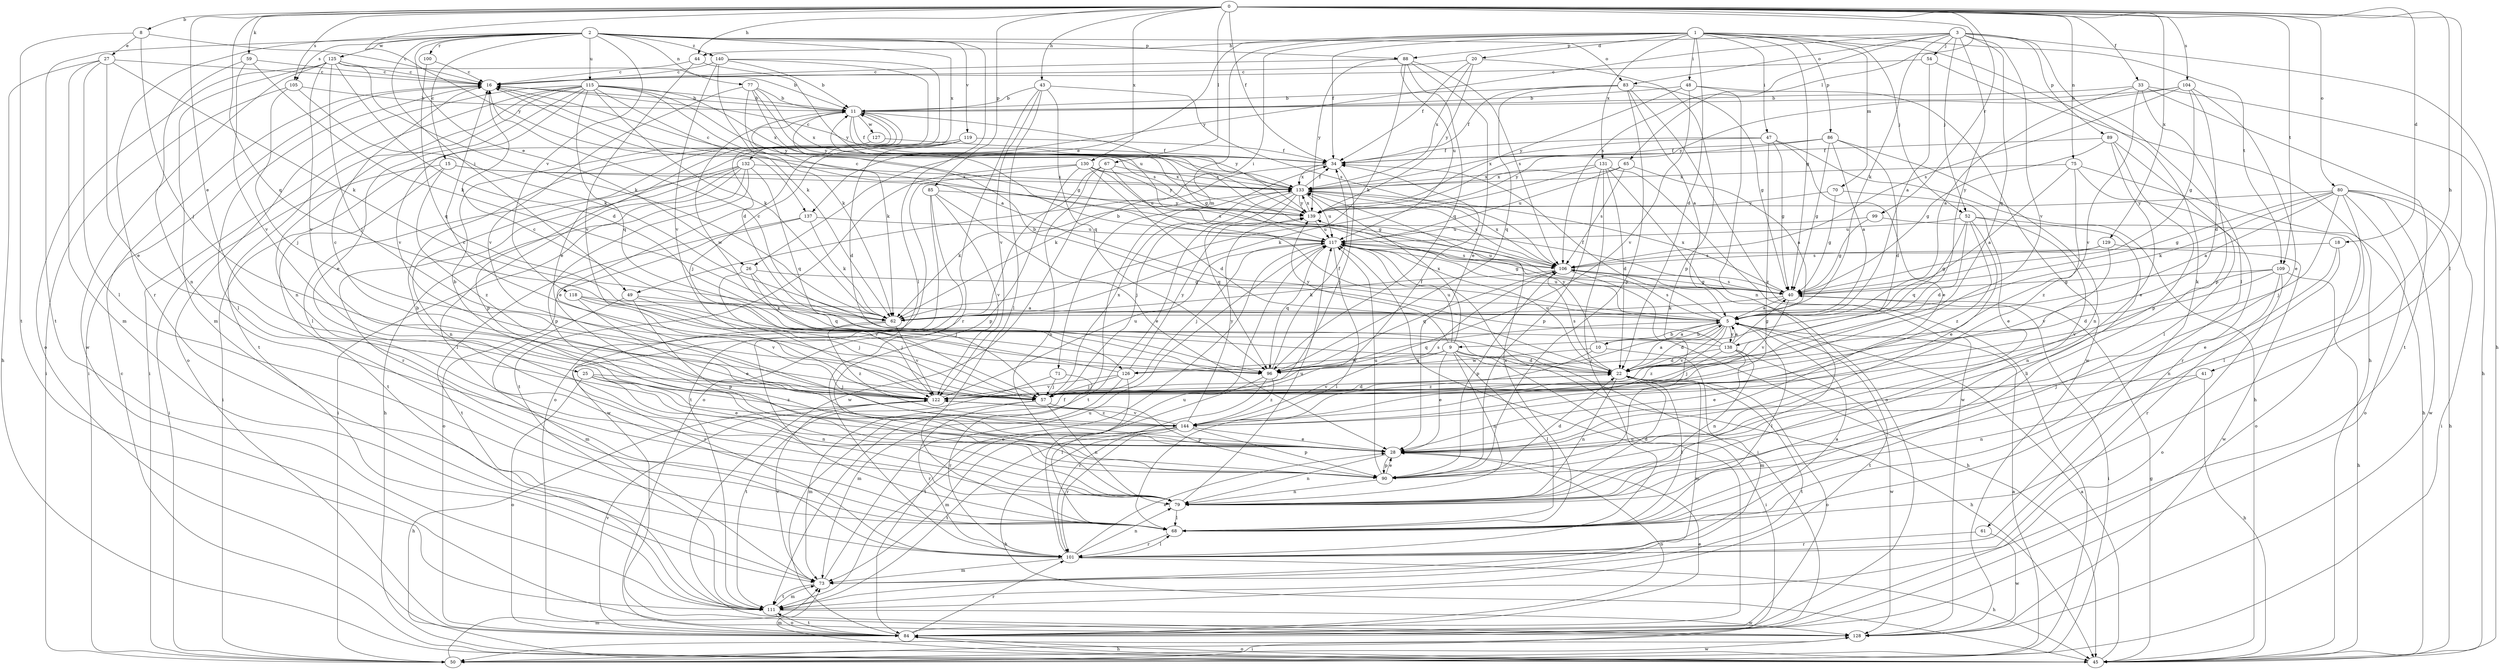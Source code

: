strict digraph  {
0;
1;
2;
3;
5;
8;
9;
10;
11;
15;
16;
18;
20;
22;
25;
26;
27;
28;
33;
34;
40;
41;
43;
44;
45;
47;
48;
49;
50;
52;
54;
57;
59;
61;
62;
65;
67;
68;
70;
71;
73;
75;
77;
79;
80;
83;
84;
85;
86;
88;
89;
90;
96;
99;
100;
101;
104;
105;
106;
109;
111;
115;
117;
118;
119;
122;
125;
126;
127;
128;
129;
130;
131;
132;
133;
137;
138;
139;
140;
144;
0 -> 8  [label=b];
0 -> 18  [label=d];
0 -> 25  [label=e];
0 -> 33  [label=f];
0 -> 34  [label=f];
0 -> 41  [label=h];
0 -> 43  [label=h];
0 -> 44  [label=h];
0 -> 59  [label=k];
0 -> 65  [label=l];
0 -> 67  [label=l];
0 -> 68  [label=l];
0 -> 75  [label=n];
0 -> 80  [label=o];
0 -> 85  [label=p];
0 -> 96  [label=q];
0 -> 99  [label=r];
0 -> 104  [label=s];
0 -> 105  [label=s];
0 -> 109  [label=t];
0 -> 129  [label=x];
0 -> 130  [label=x];
0 -> 137  [label=y];
1 -> 20  [label=d];
1 -> 22  [label=d];
1 -> 26  [label=e];
1 -> 34  [label=f];
1 -> 40  [label=g];
1 -> 44  [label=h];
1 -> 47  [label=i];
1 -> 48  [label=i];
1 -> 49  [label=i];
1 -> 52  [label=j];
1 -> 61  [label=k];
1 -> 70  [label=m];
1 -> 71  [label=m];
1 -> 86  [label=p];
1 -> 109  [label=t];
1 -> 131  [label=x];
2 -> 15  [label=c];
2 -> 26  [label=e];
2 -> 49  [label=i];
2 -> 68  [label=l];
2 -> 77  [label=n];
2 -> 83  [label=o];
2 -> 88  [label=p];
2 -> 100  [label=r];
2 -> 101  [label=r];
2 -> 105  [label=s];
2 -> 111  [label=t];
2 -> 115  [label=u];
2 -> 118  [label=v];
2 -> 119  [label=v];
2 -> 125  [label=w];
2 -> 132  [label=x];
2 -> 140  [label=z];
3 -> 45  [label=h];
3 -> 52  [label=j];
3 -> 54  [label=j];
3 -> 62  [label=k];
3 -> 68  [label=l];
3 -> 83  [label=o];
3 -> 88  [label=p];
3 -> 89  [label=p];
3 -> 96  [label=q];
3 -> 106  [label=s];
3 -> 122  [label=v];
3 -> 137  [label=y];
3 -> 138  [label=y];
5 -> 9  [label=b];
5 -> 10  [label=b];
5 -> 11  [label=b];
5 -> 22  [label=d];
5 -> 34  [label=f];
5 -> 68  [label=l];
5 -> 96  [label=q];
5 -> 106  [label=s];
5 -> 111  [label=t];
5 -> 117  [label=u];
5 -> 122  [label=v];
5 -> 138  [label=y];
5 -> 144  [label=z];
8 -> 16  [label=c];
8 -> 27  [label=e];
8 -> 57  [label=j];
8 -> 111  [label=t];
9 -> 22  [label=d];
9 -> 28  [label=e];
9 -> 45  [label=h];
9 -> 50  [label=i];
9 -> 68  [label=l];
9 -> 79  [label=n];
9 -> 96  [label=q];
9 -> 117  [label=u];
9 -> 126  [label=w];
9 -> 133  [label=x];
9 -> 139  [label=y];
10 -> 5  [label=a];
10 -> 73  [label=m];
10 -> 126  [label=w];
10 -> 139  [label=y];
10 -> 144  [label=z];
11 -> 34  [label=f];
11 -> 40  [label=g];
11 -> 62  [label=k];
11 -> 68  [label=l];
11 -> 126  [label=w];
11 -> 127  [label=w];
11 -> 139  [label=y];
15 -> 50  [label=i];
15 -> 106  [label=s];
15 -> 111  [label=t];
15 -> 133  [label=x];
15 -> 144  [label=z];
16 -> 11  [label=b];
16 -> 50  [label=i];
16 -> 68  [label=l];
16 -> 106  [label=s];
18 -> 28  [label=e];
18 -> 79  [label=n];
18 -> 106  [label=s];
20 -> 16  [label=c];
20 -> 34  [label=f];
20 -> 90  [label=p];
20 -> 133  [label=x];
20 -> 139  [label=y];
22 -> 5  [label=a];
22 -> 68  [label=l];
22 -> 73  [label=m];
22 -> 79  [label=n];
22 -> 84  [label=o];
22 -> 106  [label=s];
22 -> 111  [label=t];
22 -> 117  [label=u];
22 -> 122  [label=v];
25 -> 28  [label=e];
25 -> 57  [label=j];
25 -> 79  [label=n];
25 -> 84  [label=o];
25 -> 144  [label=z];
26 -> 40  [label=g];
26 -> 57  [label=j];
26 -> 96  [label=q];
26 -> 122  [label=v];
27 -> 16  [label=c];
27 -> 28  [label=e];
27 -> 45  [label=h];
27 -> 62  [label=k];
27 -> 68  [label=l];
27 -> 73  [label=m];
28 -> 11  [label=b];
28 -> 79  [label=n];
28 -> 84  [label=o];
28 -> 90  [label=p];
33 -> 5  [label=a];
33 -> 11  [label=b];
33 -> 45  [label=h];
33 -> 90  [label=p];
33 -> 111  [label=t];
33 -> 122  [label=v];
34 -> 16  [label=c];
34 -> 57  [label=j];
34 -> 62  [label=k];
34 -> 133  [label=x];
40 -> 5  [label=a];
40 -> 50  [label=i];
40 -> 62  [label=k];
40 -> 106  [label=s];
40 -> 122  [label=v];
40 -> 133  [label=x];
41 -> 45  [label=h];
41 -> 57  [label=j];
41 -> 79  [label=n];
43 -> 11  [label=b];
43 -> 68  [label=l];
43 -> 96  [label=q];
43 -> 101  [label=r];
43 -> 106  [label=s];
43 -> 122  [label=v];
44 -> 16  [label=c];
44 -> 122  [label=v];
44 -> 139  [label=y];
45 -> 5  [label=a];
45 -> 16  [label=c];
45 -> 40  [label=g];
45 -> 73  [label=m];
45 -> 84  [label=o];
47 -> 28  [label=e];
47 -> 34  [label=f];
47 -> 40  [label=g];
47 -> 45  [label=h];
47 -> 133  [label=x];
47 -> 144  [label=z];
48 -> 11  [label=b];
48 -> 79  [label=n];
48 -> 122  [label=v];
48 -> 128  [label=w];
48 -> 139  [label=y];
49 -> 57  [label=j];
49 -> 62  [label=k];
49 -> 73  [label=m];
49 -> 90  [label=p];
50 -> 5  [label=a];
50 -> 73  [label=m];
50 -> 128  [label=w];
52 -> 22  [label=d];
52 -> 28  [label=e];
52 -> 68  [label=l];
52 -> 79  [label=n];
52 -> 96  [label=q];
52 -> 117  [label=u];
52 -> 144  [label=z];
54 -> 5  [label=a];
54 -> 16  [label=c];
54 -> 45  [label=h];
57 -> 16  [label=c];
57 -> 34  [label=f];
57 -> 73  [label=m];
57 -> 79  [label=n];
57 -> 90  [label=p];
57 -> 101  [label=r];
57 -> 133  [label=x];
59 -> 16  [label=c];
59 -> 62  [label=k];
59 -> 79  [label=n];
59 -> 122  [label=v];
61 -> 101  [label=r];
61 -> 128  [label=w];
62 -> 101  [label=r];
62 -> 122  [label=v];
62 -> 144  [label=z];
65 -> 5  [label=a];
65 -> 106  [label=s];
65 -> 117  [label=u];
65 -> 133  [label=x];
67 -> 79  [label=n];
67 -> 84  [label=o];
67 -> 117  [label=u];
67 -> 128  [label=w];
67 -> 133  [label=x];
68 -> 101  [label=r];
68 -> 133  [label=x];
70 -> 28  [label=e];
70 -> 40  [label=g];
70 -> 139  [label=y];
71 -> 57  [label=j];
71 -> 101  [label=r];
71 -> 111  [label=t];
73 -> 111  [label=t];
73 -> 117  [label=u];
73 -> 122  [label=v];
75 -> 5  [label=a];
75 -> 45  [label=h];
75 -> 101  [label=r];
75 -> 133  [label=x];
75 -> 144  [label=z];
77 -> 11  [label=b];
77 -> 62  [label=k];
77 -> 117  [label=u];
77 -> 122  [label=v];
77 -> 133  [label=x];
77 -> 139  [label=y];
79 -> 11  [label=b];
79 -> 22  [label=d];
79 -> 68  [label=l];
79 -> 117  [label=u];
80 -> 5  [label=a];
80 -> 40  [label=g];
80 -> 45  [label=h];
80 -> 50  [label=i];
80 -> 57  [label=j];
80 -> 62  [label=k];
80 -> 68  [label=l];
80 -> 84  [label=o];
80 -> 128  [label=w];
80 -> 139  [label=y];
83 -> 5  [label=a];
83 -> 11  [label=b];
83 -> 34  [label=f];
83 -> 40  [label=g];
83 -> 50  [label=i];
83 -> 90  [label=p];
83 -> 96  [label=q];
84 -> 28  [label=e];
84 -> 34  [label=f];
84 -> 45  [label=h];
84 -> 101  [label=r];
84 -> 111  [label=t];
84 -> 117  [label=u];
84 -> 122  [label=v];
85 -> 28  [label=e];
85 -> 111  [label=t];
85 -> 122  [label=v];
85 -> 128  [label=w];
85 -> 139  [label=y];
86 -> 5  [label=a];
86 -> 22  [label=d];
86 -> 34  [label=f];
86 -> 40  [label=g];
86 -> 79  [label=n];
86 -> 139  [label=y];
88 -> 16  [label=c];
88 -> 28  [label=e];
88 -> 62  [label=k];
88 -> 96  [label=q];
88 -> 106  [label=s];
88 -> 117  [label=u];
88 -> 139  [label=y];
89 -> 28  [label=e];
89 -> 34  [label=f];
89 -> 40  [label=g];
89 -> 68  [label=l];
89 -> 90  [label=p];
90 -> 22  [label=d];
90 -> 28  [label=e];
90 -> 79  [label=n];
90 -> 117  [label=u];
96 -> 34  [label=f];
96 -> 101  [label=r];
96 -> 111  [label=t];
96 -> 144  [label=z];
99 -> 40  [label=g];
99 -> 84  [label=o];
99 -> 117  [label=u];
100 -> 16  [label=c];
100 -> 96  [label=q];
101 -> 5  [label=a];
101 -> 28  [label=e];
101 -> 45  [label=h];
101 -> 68  [label=l];
101 -> 73  [label=m];
101 -> 79  [label=n];
101 -> 117  [label=u];
104 -> 11  [label=b];
104 -> 22  [label=d];
104 -> 28  [label=e];
104 -> 40  [label=g];
104 -> 106  [label=s];
104 -> 139  [label=y];
105 -> 11  [label=b];
105 -> 50  [label=i];
105 -> 57  [label=j];
105 -> 62  [label=k];
106 -> 40  [label=g];
106 -> 45  [label=h];
106 -> 62  [label=k];
106 -> 90  [label=p];
106 -> 96  [label=q];
106 -> 117  [label=u];
106 -> 133  [label=x];
109 -> 22  [label=d];
109 -> 40  [label=g];
109 -> 45  [label=h];
109 -> 84  [label=o];
109 -> 101  [label=r];
109 -> 122  [label=v];
111 -> 73  [label=m];
111 -> 84  [label=o];
111 -> 128  [label=w];
115 -> 5  [label=a];
115 -> 11  [label=b];
115 -> 28  [label=e];
115 -> 40  [label=g];
115 -> 50  [label=i];
115 -> 62  [label=k];
115 -> 79  [label=n];
115 -> 84  [label=o];
115 -> 96  [label=q];
115 -> 111  [label=t];
115 -> 122  [label=v];
115 -> 133  [label=x];
115 -> 139  [label=y];
117 -> 16  [label=c];
117 -> 40  [label=g];
117 -> 50  [label=i];
117 -> 57  [label=j];
117 -> 68  [label=l];
117 -> 84  [label=o];
117 -> 96  [label=q];
117 -> 106  [label=s];
118 -> 5  [label=a];
118 -> 28  [label=e];
118 -> 57  [label=j];
118 -> 122  [label=v];
119 -> 22  [label=d];
119 -> 28  [label=e];
119 -> 34  [label=f];
119 -> 57  [label=j];
119 -> 90  [label=p];
122 -> 16  [label=c];
122 -> 22  [label=d];
122 -> 45  [label=h];
122 -> 117  [label=u];
122 -> 144  [label=z];
125 -> 11  [label=b];
125 -> 16  [label=c];
125 -> 22  [label=d];
125 -> 57  [label=j];
125 -> 62  [label=k];
125 -> 73  [label=m];
125 -> 84  [label=o];
125 -> 122  [label=v];
125 -> 128  [label=w];
126 -> 16  [label=c];
126 -> 57  [label=j];
126 -> 68  [label=l];
126 -> 73  [label=m];
126 -> 122  [label=v];
126 -> 139  [label=y];
127 -> 34  [label=f];
127 -> 50  [label=i];
128 -> 50  [label=i];
129 -> 40  [label=g];
129 -> 106  [label=s];
129 -> 122  [label=v];
129 -> 128  [label=w];
130 -> 22  [label=d];
130 -> 40  [label=g];
130 -> 84  [label=o];
130 -> 90  [label=p];
130 -> 111  [label=t];
130 -> 133  [label=x];
130 -> 139  [label=y];
131 -> 22  [label=d];
131 -> 62  [label=k];
131 -> 84  [label=o];
131 -> 90  [label=p];
131 -> 101  [label=r];
131 -> 128  [label=w];
131 -> 133  [label=x];
132 -> 45  [label=h];
132 -> 50  [label=i];
132 -> 68  [label=l];
132 -> 79  [label=n];
132 -> 90  [label=p];
132 -> 96  [label=q];
132 -> 101  [label=r];
132 -> 133  [label=x];
133 -> 16  [label=c];
133 -> 34  [label=f];
133 -> 57  [label=j];
133 -> 62  [label=k];
133 -> 96  [label=q];
133 -> 106  [label=s];
133 -> 111  [label=t];
133 -> 117  [label=u];
133 -> 139  [label=y];
137 -> 62  [label=k];
137 -> 84  [label=o];
137 -> 111  [label=t];
137 -> 117  [label=u];
138 -> 5  [label=a];
138 -> 11  [label=b];
138 -> 16  [label=c];
138 -> 22  [label=d];
138 -> 28  [label=e];
138 -> 40  [label=g];
138 -> 57  [label=j];
138 -> 79  [label=n];
138 -> 128  [label=w];
139 -> 117  [label=u];
139 -> 133  [label=x];
140 -> 11  [label=b];
140 -> 16  [label=c];
140 -> 22  [label=d];
140 -> 28  [label=e];
140 -> 62  [label=k];
140 -> 122  [label=v];
144 -> 28  [label=e];
144 -> 45  [label=h];
144 -> 73  [label=m];
144 -> 90  [label=p];
144 -> 101  [label=r];
144 -> 106  [label=s];
144 -> 111  [label=t];
144 -> 122  [label=v];
144 -> 139  [label=y];
}
